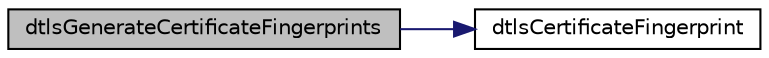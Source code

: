 digraph "dtlsGenerateCertificateFingerprints"
{
 // LATEX_PDF_SIZE
  edge [fontname="Helvetica",fontsize="10",labelfontname="Helvetica",labelfontsize="10"];
  node [fontname="Helvetica",fontsize="10",shape=record];
  rankdir="LR";
  Node1 [label="dtlsGenerateCertificateFingerprints",height=0.2,width=0.4,color="black", fillcolor="grey75", style="filled", fontcolor="black",tooltip=" "];
  Node1 -> Node2 [color="midnightblue",fontsize="10",style="solid",fontname="Helvetica"];
  Node2 [label="dtlsCertificateFingerprint",height=0.2,width=0.4,color="black", fillcolor="white", style="filled",URL="$Dtls__openssl_8c.html#ac704fd327481e77f13a56729e2abb341",tooltip=" "];
}
